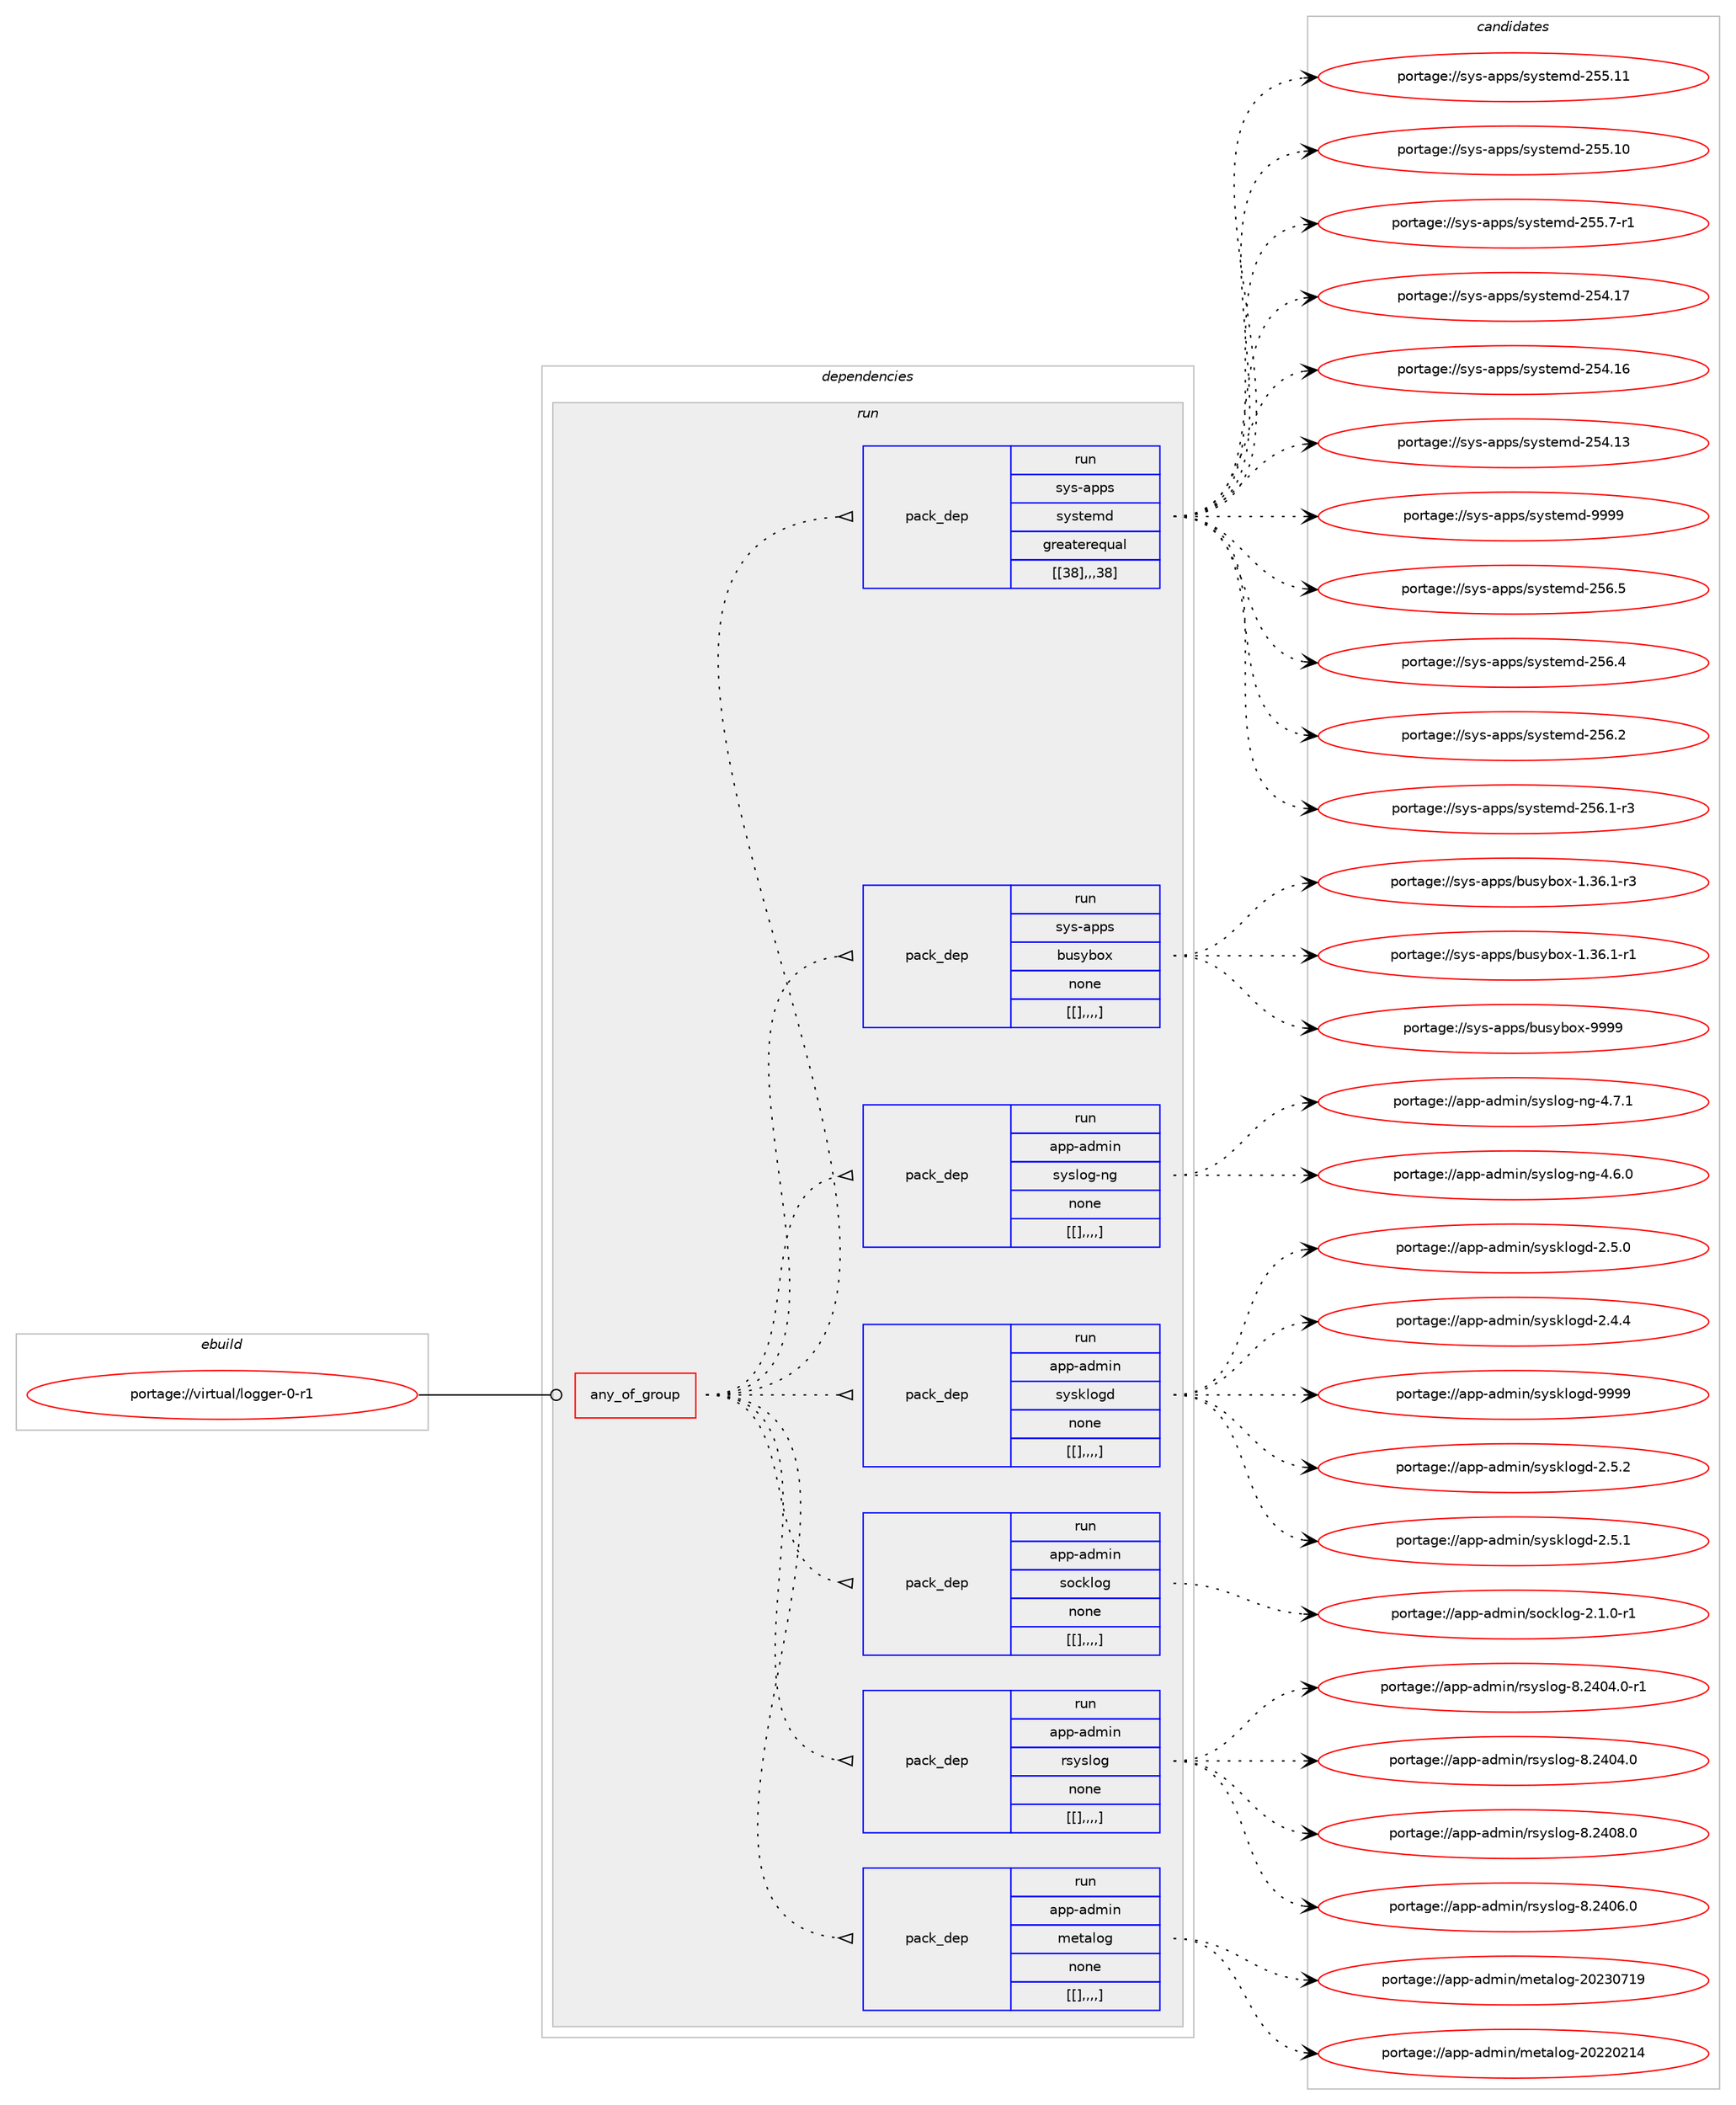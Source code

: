 digraph prolog {

# *************
# Graph options
# *************

newrank=true;
concentrate=true;
compound=true;
graph [rankdir=LR,fontname=Helvetica,fontsize=10,ranksep=1.5];#, ranksep=2.5, nodesep=0.2];
edge  [arrowhead=vee];
node  [fontname=Helvetica,fontsize=10];

# **********
# The ebuild
# **********

subgraph cluster_leftcol {
color=gray;
label=<<i>ebuild</i>>;
id [label="portage://virtual/logger-0-r1", color=red, width=4, href="../virtual/logger-0-r1.svg"];
}

# ****************
# The dependencies
# ****************

subgraph cluster_midcol {
color=gray;
label=<<i>dependencies</i>>;
subgraph cluster_compile {
fillcolor="#eeeeee";
style=filled;
label=<<i>compile</i>>;
}
subgraph cluster_compileandrun {
fillcolor="#eeeeee";
style=filled;
label=<<i>compile and run</i>>;
}
subgraph cluster_run {
fillcolor="#eeeeee";
style=filled;
label=<<i>run</i>>;
subgraph any2998 {
dependency462540 [label=<<TABLE BORDER="0" CELLBORDER="1" CELLSPACING="0" CELLPADDING="4"><TR><TD CELLPADDING="10">any_of_group</TD></TR></TABLE>>, shape=none, color=red];subgraph pack335991 {
dependency462541 [label=<<TABLE BORDER="0" CELLBORDER="1" CELLSPACING="0" CELLPADDING="4" WIDTH="220"><TR><TD ROWSPAN="6" CELLPADDING="30">pack_dep</TD></TR><TR><TD WIDTH="110">run</TD></TR><TR><TD>app-admin</TD></TR><TR><TD>metalog</TD></TR><TR><TD>none</TD></TR><TR><TD>[[],,,,]</TD></TR></TABLE>>, shape=none, color=blue];
}
dependency462540:e -> dependency462541:w [weight=20,style="dotted",arrowhead="oinv"];
subgraph pack335992 {
dependency462542 [label=<<TABLE BORDER="0" CELLBORDER="1" CELLSPACING="0" CELLPADDING="4" WIDTH="220"><TR><TD ROWSPAN="6" CELLPADDING="30">pack_dep</TD></TR><TR><TD WIDTH="110">run</TD></TR><TR><TD>app-admin</TD></TR><TR><TD>rsyslog</TD></TR><TR><TD>none</TD></TR><TR><TD>[[],,,,]</TD></TR></TABLE>>, shape=none, color=blue];
}
dependency462540:e -> dependency462542:w [weight=20,style="dotted",arrowhead="oinv"];
subgraph pack335993 {
dependency462543 [label=<<TABLE BORDER="0" CELLBORDER="1" CELLSPACING="0" CELLPADDING="4" WIDTH="220"><TR><TD ROWSPAN="6" CELLPADDING="30">pack_dep</TD></TR><TR><TD WIDTH="110">run</TD></TR><TR><TD>app-admin</TD></TR><TR><TD>socklog</TD></TR><TR><TD>none</TD></TR><TR><TD>[[],,,,]</TD></TR></TABLE>>, shape=none, color=blue];
}
dependency462540:e -> dependency462543:w [weight=20,style="dotted",arrowhead="oinv"];
subgraph pack335994 {
dependency462544 [label=<<TABLE BORDER="0" CELLBORDER="1" CELLSPACING="0" CELLPADDING="4" WIDTH="220"><TR><TD ROWSPAN="6" CELLPADDING="30">pack_dep</TD></TR><TR><TD WIDTH="110">run</TD></TR><TR><TD>app-admin</TD></TR><TR><TD>sysklogd</TD></TR><TR><TD>none</TD></TR><TR><TD>[[],,,,]</TD></TR></TABLE>>, shape=none, color=blue];
}
dependency462540:e -> dependency462544:w [weight=20,style="dotted",arrowhead="oinv"];
subgraph pack335995 {
dependency462545 [label=<<TABLE BORDER="0" CELLBORDER="1" CELLSPACING="0" CELLPADDING="4" WIDTH="220"><TR><TD ROWSPAN="6" CELLPADDING="30">pack_dep</TD></TR><TR><TD WIDTH="110">run</TD></TR><TR><TD>app-admin</TD></TR><TR><TD>syslog-ng</TD></TR><TR><TD>none</TD></TR><TR><TD>[[],,,,]</TD></TR></TABLE>>, shape=none, color=blue];
}
dependency462540:e -> dependency462545:w [weight=20,style="dotted",arrowhead="oinv"];
subgraph pack335996 {
dependency462546 [label=<<TABLE BORDER="0" CELLBORDER="1" CELLSPACING="0" CELLPADDING="4" WIDTH="220"><TR><TD ROWSPAN="6" CELLPADDING="30">pack_dep</TD></TR><TR><TD WIDTH="110">run</TD></TR><TR><TD>sys-apps</TD></TR><TR><TD>busybox</TD></TR><TR><TD>none</TD></TR><TR><TD>[[],,,,]</TD></TR></TABLE>>, shape=none, color=blue];
}
dependency462540:e -> dependency462546:w [weight=20,style="dotted",arrowhead="oinv"];
subgraph pack335997 {
dependency462547 [label=<<TABLE BORDER="0" CELLBORDER="1" CELLSPACING="0" CELLPADDING="4" WIDTH="220"><TR><TD ROWSPAN="6" CELLPADDING="30">pack_dep</TD></TR><TR><TD WIDTH="110">run</TD></TR><TR><TD>sys-apps</TD></TR><TR><TD>systemd</TD></TR><TR><TD>greaterequal</TD></TR><TR><TD>[[38],,,38]</TD></TR></TABLE>>, shape=none, color=blue];
}
dependency462540:e -> dependency462547:w [weight=20,style="dotted",arrowhead="oinv"];
}
id:e -> dependency462540:w [weight=20,style="solid",arrowhead="odot"];
}
}

# **************
# The candidates
# **************

subgraph cluster_choices {
rank=same;
color=gray;
label=<<i>candidates</i>>;

subgraph choice335991 {
color=black;
nodesep=1;
choice9711211245971001091051104710910111697108111103455048505148554957 [label="portage://app-admin/metalog-20230719", color=red, width=4,href="../app-admin/metalog-20230719.svg"];
choice9711211245971001091051104710910111697108111103455048505048504952 [label="portage://app-admin/metalog-20220214", color=red, width=4,href="../app-admin/metalog-20220214.svg"];
dependency462541:e -> choice9711211245971001091051104710910111697108111103455048505148554957:w [style=dotted,weight="100"];
dependency462541:e -> choice9711211245971001091051104710910111697108111103455048505048504952:w [style=dotted,weight="100"];
}
subgraph choice335992 {
color=black;
nodesep=1;
choice97112112459710010910511047114115121115108111103455646505248564648 [label="portage://app-admin/rsyslog-8.2408.0", color=red, width=4,href="../app-admin/rsyslog-8.2408.0.svg"];
choice97112112459710010910511047114115121115108111103455646505248544648 [label="portage://app-admin/rsyslog-8.2406.0", color=red, width=4,href="../app-admin/rsyslog-8.2406.0.svg"];
choice971121124597100109105110471141151211151081111034556465052485246484511449 [label="portage://app-admin/rsyslog-8.2404.0-r1", color=red, width=4,href="../app-admin/rsyslog-8.2404.0-r1.svg"];
choice97112112459710010910511047114115121115108111103455646505248524648 [label="portage://app-admin/rsyslog-8.2404.0", color=red, width=4,href="../app-admin/rsyslog-8.2404.0.svg"];
dependency462542:e -> choice97112112459710010910511047114115121115108111103455646505248564648:w [style=dotted,weight="100"];
dependency462542:e -> choice97112112459710010910511047114115121115108111103455646505248544648:w [style=dotted,weight="100"];
dependency462542:e -> choice971121124597100109105110471141151211151081111034556465052485246484511449:w [style=dotted,weight="100"];
dependency462542:e -> choice97112112459710010910511047114115121115108111103455646505248524648:w [style=dotted,weight="100"];
}
subgraph choice335993 {
color=black;
nodesep=1;
choice97112112459710010910511047115111991071081111034550464946484511449 [label="portage://app-admin/socklog-2.1.0-r1", color=red, width=4,href="../app-admin/socklog-2.1.0-r1.svg"];
dependency462543:e -> choice97112112459710010910511047115111991071081111034550464946484511449:w [style=dotted,weight="100"];
}
subgraph choice335994 {
color=black;
nodesep=1;
choice971121124597100109105110471151211151071081111031004557575757 [label="portage://app-admin/sysklogd-9999", color=red, width=4,href="../app-admin/sysklogd-9999.svg"];
choice97112112459710010910511047115121115107108111103100455046534650 [label="portage://app-admin/sysklogd-2.5.2", color=red, width=4,href="../app-admin/sysklogd-2.5.2.svg"];
choice97112112459710010910511047115121115107108111103100455046534649 [label="portage://app-admin/sysklogd-2.5.1", color=red, width=4,href="../app-admin/sysklogd-2.5.1.svg"];
choice97112112459710010910511047115121115107108111103100455046534648 [label="portage://app-admin/sysklogd-2.5.0", color=red, width=4,href="../app-admin/sysklogd-2.5.0.svg"];
choice97112112459710010910511047115121115107108111103100455046524652 [label="portage://app-admin/sysklogd-2.4.4", color=red, width=4,href="../app-admin/sysklogd-2.4.4.svg"];
dependency462544:e -> choice971121124597100109105110471151211151071081111031004557575757:w [style=dotted,weight="100"];
dependency462544:e -> choice97112112459710010910511047115121115107108111103100455046534650:w [style=dotted,weight="100"];
dependency462544:e -> choice97112112459710010910511047115121115107108111103100455046534649:w [style=dotted,weight="100"];
dependency462544:e -> choice97112112459710010910511047115121115107108111103100455046534648:w [style=dotted,weight="100"];
dependency462544:e -> choice97112112459710010910511047115121115107108111103100455046524652:w [style=dotted,weight="100"];
}
subgraph choice335995 {
color=black;
nodesep=1;
choice9711211245971001091051104711512111510811110345110103455246554649 [label="portage://app-admin/syslog-ng-4.7.1", color=red, width=4,href="../app-admin/syslog-ng-4.7.1.svg"];
choice9711211245971001091051104711512111510811110345110103455246544648 [label="portage://app-admin/syslog-ng-4.6.0", color=red, width=4,href="../app-admin/syslog-ng-4.6.0.svg"];
dependency462545:e -> choice9711211245971001091051104711512111510811110345110103455246554649:w [style=dotted,weight="100"];
dependency462545:e -> choice9711211245971001091051104711512111510811110345110103455246544648:w [style=dotted,weight="100"];
}
subgraph choice335996 {
color=black;
nodesep=1;
choice11512111545971121121154798117115121981111204557575757 [label="portage://sys-apps/busybox-9999", color=red, width=4,href="../sys-apps/busybox-9999.svg"];
choice1151211154597112112115479811711512198111120454946515446494511451 [label="portage://sys-apps/busybox-1.36.1-r3", color=red, width=4,href="../sys-apps/busybox-1.36.1-r3.svg"];
choice1151211154597112112115479811711512198111120454946515446494511449 [label="portage://sys-apps/busybox-1.36.1-r1", color=red, width=4,href="../sys-apps/busybox-1.36.1-r1.svg"];
dependency462546:e -> choice11512111545971121121154798117115121981111204557575757:w [style=dotted,weight="100"];
dependency462546:e -> choice1151211154597112112115479811711512198111120454946515446494511451:w [style=dotted,weight="100"];
dependency462546:e -> choice1151211154597112112115479811711512198111120454946515446494511449:w [style=dotted,weight="100"];
}
subgraph choice335997 {
color=black;
nodesep=1;
choice1151211154597112112115471151211151161011091004557575757 [label="portage://sys-apps/systemd-9999", color=red, width=4,href="../sys-apps/systemd-9999.svg"];
choice115121115459711211211547115121115116101109100455053544653 [label="portage://sys-apps/systemd-256.5", color=red, width=4,href="../sys-apps/systemd-256.5.svg"];
choice115121115459711211211547115121115116101109100455053544652 [label="portage://sys-apps/systemd-256.4", color=red, width=4,href="../sys-apps/systemd-256.4.svg"];
choice115121115459711211211547115121115116101109100455053544650 [label="portage://sys-apps/systemd-256.2", color=red, width=4,href="../sys-apps/systemd-256.2.svg"];
choice1151211154597112112115471151211151161011091004550535446494511451 [label="portage://sys-apps/systemd-256.1-r3", color=red, width=4,href="../sys-apps/systemd-256.1-r3.svg"];
choice11512111545971121121154711512111511610110910045505353464949 [label="portage://sys-apps/systemd-255.11", color=red, width=4,href="../sys-apps/systemd-255.11.svg"];
choice11512111545971121121154711512111511610110910045505353464948 [label="portage://sys-apps/systemd-255.10", color=red, width=4,href="../sys-apps/systemd-255.10.svg"];
choice1151211154597112112115471151211151161011091004550535346554511449 [label="portage://sys-apps/systemd-255.7-r1", color=red, width=4,href="../sys-apps/systemd-255.7-r1.svg"];
choice11512111545971121121154711512111511610110910045505352464955 [label="portage://sys-apps/systemd-254.17", color=red, width=4,href="../sys-apps/systemd-254.17.svg"];
choice11512111545971121121154711512111511610110910045505352464954 [label="portage://sys-apps/systemd-254.16", color=red, width=4,href="../sys-apps/systemd-254.16.svg"];
choice11512111545971121121154711512111511610110910045505352464951 [label="portage://sys-apps/systemd-254.13", color=red, width=4,href="../sys-apps/systemd-254.13.svg"];
dependency462547:e -> choice1151211154597112112115471151211151161011091004557575757:w [style=dotted,weight="100"];
dependency462547:e -> choice115121115459711211211547115121115116101109100455053544653:w [style=dotted,weight="100"];
dependency462547:e -> choice115121115459711211211547115121115116101109100455053544652:w [style=dotted,weight="100"];
dependency462547:e -> choice115121115459711211211547115121115116101109100455053544650:w [style=dotted,weight="100"];
dependency462547:e -> choice1151211154597112112115471151211151161011091004550535446494511451:w [style=dotted,weight="100"];
dependency462547:e -> choice11512111545971121121154711512111511610110910045505353464949:w [style=dotted,weight="100"];
dependency462547:e -> choice11512111545971121121154711512111511610110910045505353464948:w [style=dotted,weight="100"];
dependency462547:e -> choice1151211154597112112115471151211151161011091004550535346554511449:w [style=dotted,weight="100"];
dependency462547:e -> choice11512111545971121121154711512111511610110910045505352464955:w [style=dotted,weight="100"];
dependency462547:e -> choice11512111545971121121154711512111511610110910045505352464954:w [style=dotted,weight="100"];
dependency462547:e -> choice11512111545971121121154711512111511610110910045505352464951:w [style=dotted,weight="100"];
}
}

}
